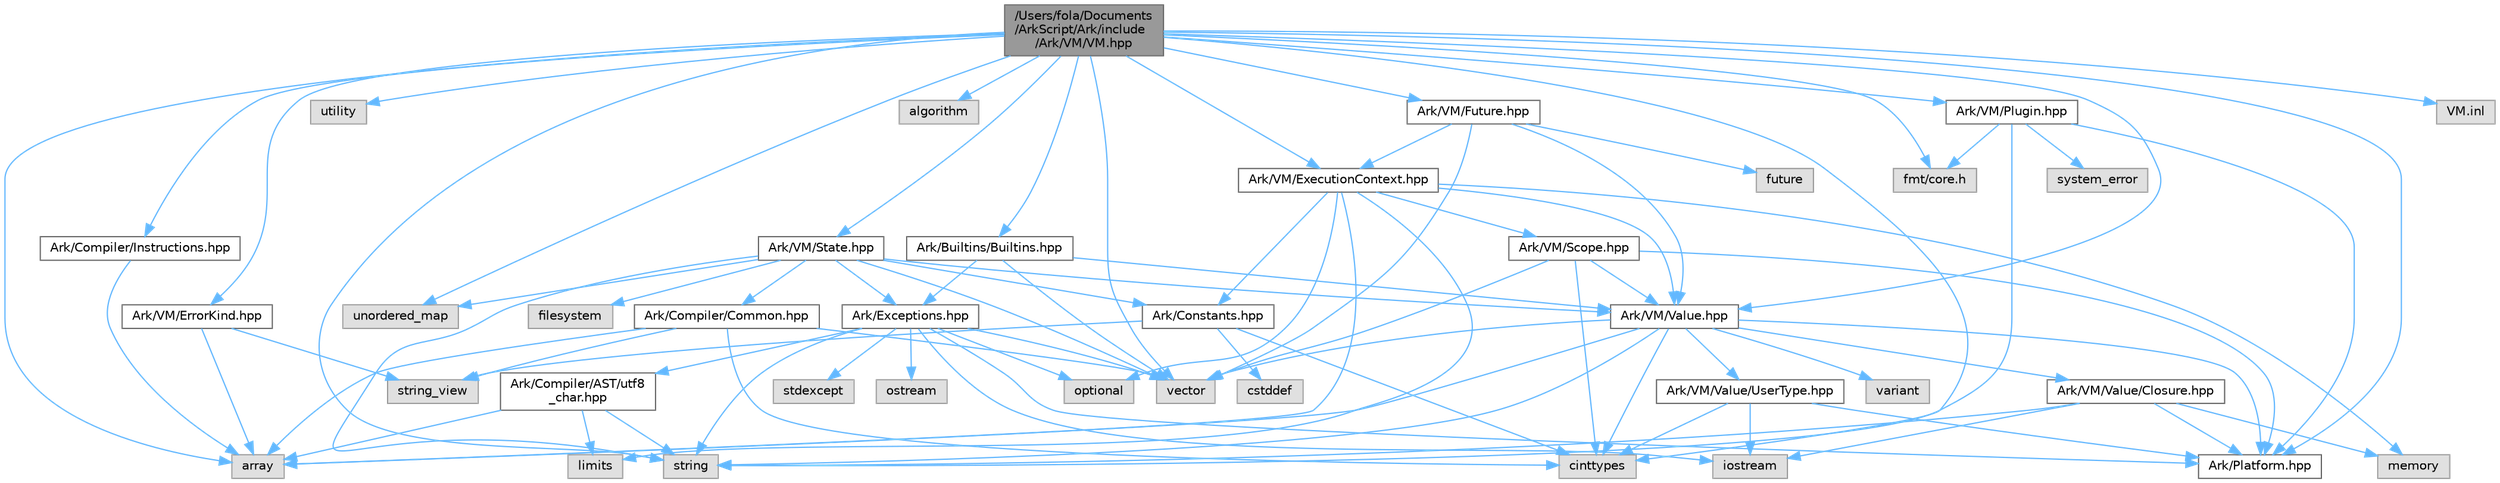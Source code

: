 digraph "/Users/fola/Documents/ArkScript/Ark/include/Ark/VM/VM.hpp"
{
 // INTERACTIVE_SVG=YES
 // LATEX_PDF_SIZE
  bgcolor="transparent";
  edge [fontname=Helvetica,fontsize=10,labelfontname=Helvetica,labelfontsize=10];
  node [fontname=Helvetica,fontsize=10,shape=box,height=0.2,width=0.4];
  Node1 [id="Node000001",label="/Users/fola/Documents\l/ArkScript/Ark/include\l/Ark/VM/VM.hpp",height=0.2,width=0.4,color="gray40", fillcolor="grey60", style="filled", fontcolor="black",tooltip="The ArkScript virtual machine."];
  Node1 -> Node2 [id="edge1_Node000001_Node000002",color="steelblue1",style="solid",tooltip=" "];
  Node2 [id="Node000002",label="array",height=0.2,width=0.4,color="grey60", fillcolor="#E0E0E0", style="filled",tooltip=" "];
  Node1 -> Node3 [id="edge2_Node000001_Node000003",color="steelblue1",style="solid",tooltip=" "];
  Node3 [id="Node000003",label="vector",height=0.2,width=0.4,color="grey60", fillcolor="#E0E0E0", style="filled",tooltip=" "];
  Node1 -> Node4 [id="edge3_Node000001_Node000004",color="steelblue1",style="solid",tooltip=" "];
  Node4 [id="Node000004",label="string",height=0.2,width=0.4,color="grey60", fillcolor="#E0E0E0", style="filled",tooltip=" "];
  Node1 -> Node5 [id="edge4_Node000001_Node000005",color="steelblue1",style="solid",tooltip=" "];
  Node5 [id="Node000005",label="utility",height=0.2,width=0.4,color="grey60", fillcolor="#E0E0E0", style="filled",tooltip=" "];
  Node1 -> Node6 [id="edge5_Node000001_Node000006",color="steelblue1",style="solid",tooltip=" "];
  Node6 [id="Node000006",label="cinttypes",height=0.2,width=0.4,color="grey60", fillcolor="#E0E0E0", style="filled",tooltip=" "];
  Node1 -> Node7 [id="edge6_Node000001_Node000007",color="steelblue1",style="solid",tooltip=" "];
  Node7 [id="Node000007",label="unordered_map",height=0.2,width=0.4,color="grey60", fillcolor="#E0E0E0", style="filled",tooltip=" "];
  Node1 -> Node8 [id="edge7_Node000001_Node000008",color="steelblue1",style="solid",tooltip=" "];
  Node8 [id="Node000008",label="algorithm",height=0.2,width=0.4,color="grey60", fillcolor="#E0E0E0", style="filled",tooltip=" "];
  Node1 -> Node9 [id="edge8_Node000001_Node000009",color="steelblue1",style="solid",tooltip=" "];
  Node9 [id="Node000009",label="fmt/core.h",height=0.2,width=0.4,color="grey60", fillcolor="#E0E0E0", style="filled",tooltip=" "];
  Node1 -> Node10 [id="edge9_Node000001_Node000010",color="steelblue1",style="solid",tooltip=" "];
  Node10 [id="Node000010",label="Ark/Compiler/Instructions.hpp",height=0.2,width=0.4,color="grey40", fillcolor="white", style="filled",URL="$d8/daa/Instructions_8hpp.html",tooltip="The different instructions used by the compiler and virtual machine."];
  Node10 -> Node2 [id="edge10_Node000010_Node000002",color="steelblue1",style="solid",tooltip=" "];
  Node1 -> Node11 [id="edge11_Node000001_Node000011",color="steelblue1",style="solid",tooltip=" "];
  Node11 [id="Node000011",label="Ark/VM/Value.hpp",height=0.2,width=0.4,color="grey40", fillcolor="white", style="filled",URL="$de/dfd/Value_8hpp.html",tooltip=" "];
  Node11 -> Node3 [id="edge12_Node000011_Node000003",color="steelblue1",style="solid",tooltip=" "];
  Node11 -> Node12 [id="edge13_Node000011_Node000012",color="steelblue1",style="solid",tooltip=" "];
  Node12 [id="Node000012",label="variant",height=0.2,width=0.4,color="grey60", fillcolor="#E0E0E0", style="filled",tooltip=" "];
  Node11 -> Node4 [id="edge14_Node000011_Node000004",color="steelblue1",style="solid",tooltip=" "];
  Node11 -> Node6 [id="edge15_Node000011_Node000006",color="steelblue1",style="solid",tooltip=" "];
  Node11 -> Node2 [id="edge16_Node000011_Node000002",color="steelblue1",style="solid",tooltip=" "];
  Node11 -> Node13 [id="edge17_Node000011_Node000013",color="steelblue1",style="solid",tooltip=" "];
  Node13 [id="Node000013",label="Ark/VM/Value/Closure.hpp",height=0.2,width=0.4,color="grey40", fillcolor="white", style="filled",URL="$dc/dd5/Closure_8hpp.html",tooltip="Subtype of the value type, handling closures."];
  Node13 -> Node14 [id="edge18_Node000013_Node000014",color="steelblue1",style="solid",tooltip=" "];
  Node14 [id="Node000014",label="memory",height=0.2,width=0.4,color="grey60", fillcolor="#E0E0E0", style="filled",tooltip=" "];
  Node13 -> Node15 [id="edge19_Node000013_Node000015",color="steelblue1",style="solid",tooltip=" "];
  Node15 [id="Node000015",label="iostream",height=0.2,width=0.4,color="grey60", fillcolor="#E0E0E0", style="filled",tooltip=" "];
  Node13 -> Node4 [id="edge20_Node000013_Node000004",color="steelblue1",style="solid",tooltip=" "];
  Node13 -> Node16 [id="edge21_Node000013_Node000016",color="steelblue1",style="solid",tooltip=" "];
  Node16 [id="Node000016",label="Ark/Platform.hpp",height=0.2,width=0.4,color="grey40", fillcolor="white", style="filled",URL="$d5/d40/Platform_8hpp.html",tooltip="ArkScript configuration macros."];
  Node11 -> Node17 [id="edge22_Node000011_Node000017",color="steelblue1",style="solid",tooltip=" "];
  Node17 [id="Node000017",label="Ark/VM/Value/UserType.hpp",height=0.2,width=0.4,color="grey40", fillcolor="white", style="filled",URL="$dc/d3d/UserType_8hpp.html",tooltip="Subtype of the value, capable of handling any C++ type."];
  Node17 -> Node15 [id="edge23_Node000017_Node000015",color="steelblue1",style="solid",tooltip=" "];
  Node17 -> Node6 [id="edge24_Node000017_Node000006",color="steelblue1",style="solid",tooltip=" "];
  Node17 -> Node16 [id="edge25_Node000017_Node000016",color="steelblue1",style="solid",tooltip=" "];
  Node11 -> Node16 [id="edge26_Node000011_Node000016",color="steelblue1",style="solid",tooltip=" "];
  Node1 -> Node18 [id="edge27_Node000001_Node000018",color="steelblue1",style="solid",tooltip=" "];
  Node18 [id="Node000018",label="Ark/VM/State.hpp",height=0.2,width=0.4,color="grey40", fillcolor="white", style="filled",URL="$d0/db5/State_8hpp.html",tooltip="State used by the virtual machine: it loads the bytecode, can compile it if needed,..."];
  Node18 -> Node4 [id="edge28_Node000018_Node000004",color="steelblue1",style="solid",tooltip=" "];
  Node18 -> Node3 [id="edge29_Node000018_Node000003",color="steelblue1",style="solid",tooltip=" "];
  Node18 -> Node7 [id="edge30_Node000018_Node000007",color="steelblue1",style="solid",tooltip=" "];
  Node18 -> Node19 [id="edge31_Node000018_Node000019",color="steelblue1",style="solid",tooltip=" "];
  Node19 [id="Node000019",label="filesystem",height=0.2,width=0.4,color="grey60", fillcolor="#E0E0E0", style="filled",tooltip=" "];
  Node18 -> Node20 [id="edge32_Node000018_Node000020",color="steelblue1",style="solid",tooltip=" "];
  Node20 [id="Node000020",label="Ark/Constants.hpp",height=0.2,width=0.4,color="grey40", fillcolor="white", style="filled",URL="$d6/de9/Constants_8hpp.html",tooltip="Constants used by ArkScript."];
  Node20 -> Node21 [id="edge33_Node000020_Node000021",color="steelblue1",style="solid",tooltip=" "];
  Node21 [id="Node000021",label="string_view",height=0.2,width=0.4,color="grey60", fillcolor="#E0E0E0", style="filled",tooltip=" "];
  Node20 -> Node6 [id="edge34_Node000020_Node000006",color="steelblue1",style="solid",tooltip=" "];
  Node20 -> Node22 [id="edge35_Node000020_Node000022",color="steelblue1",style="solid",tooltip=" "];
  Node22 [id="Node000022",label="cstddef",height=0.2,width=0.4,color="grey60", fillcolor="#E0E0E0", style="filled",tooltip=" "];
  Node18 -> Node11 [id="edge36_Node000018_Node000011",color="steelblue1",style="solid",tooltip=" "];
  Node18 -> Node23 [id="edge37_Node000018_Node000023",color="steelblue1",style="solid",tooltip=" "];
  Node23 [id="Node000023",label="Ark/Compiler/Common.hpp",height=0.2,width=0.4,color="grey40", fillcolor="white", style="filled",URL="$d8/ddd/Common_8hpp.html",tooltip="Common code for the compiler."];
  Node23 -> Node2 [id="edge38_Node000023_Node000002",color="steelblue1",style="solid",tooltip=" "];
  Node23 -> Node21 [id="edge39_Node000023_Node000021",color="steelblue1",style="solid",tooltip=" "];
  Node23 -> Node3 [id="edge40_Node000023_Node000003",color="steelblue1",style="solid",tooltip=" "];
  Node23 -> Node6 [id="edge41_Node000023_Node000006",color="steelblue1",style="solid",tooltip=" "];
  Node18 -> Node24 [id="edge42_Node000018_Node000024",color="steelblue1",style="solid",tooltip=" "];
  Node24 [id="Node000024",label="Ark/Exceptions.hpp",height=0.2,width=0.4,color="grey40", fillcolor="white", style="filled",URL="$d2/de9/Exceptions_8hpp.html",tooltip="ArkScript homemade exceptions."];
  Node24 -> Node4 [id="edge43_Node000024_Node000004",color="steelblue1",style="solid",tooltip=" "];
  Node24 -> Node3 [id="edge44_Node000024_Node000003",color="steelblue1",style="solid",tooltip=" "];
  Node24 -> Node25 [id="edge45_Node000024_Node000025",color="steelblue1",style="solid",tooltip=" "];
  Node25 [id="Node000025",label="stdexcept",height=0.2,width=0.4,color="grey60", fillcolor="#E0E0E0", style="filled",tooltip=" "];
  Node24 -> Node26 [id="edge46_Node000024_Node000026",color="steelblue1",style="solid",tooltip=" "];
  Node26 [id="Node000026",label="optional",height=0.2,width=0.4,color="grey60", fillcolor="#E0E0E0", style="filled",tooltip=" "];
  Node24 -> Node27 [id="edge47_Node000024_Node000027",color="steelblue1",style="solid",tooltip=" "];
  Node27 [id="Node000027",label="ostream",height=0.2,width=0.4,color="grey60", fillcolor="#E0E0E0", style="filled",tooltip=" "];
  Node24 -> Node15 [id="edge48_Node000024_Node000015",color="steelblue1",style="solid",tooltip=" "];
  Node24 -> Node28 [id="edge49_Node000024_Node000028",color="steelblue1",style="solid",tooltip=" "];
  Node28 [id="Node000028",label="Ark/Compiler/AST/utf8\l_char.hpp",height=0.2,width=0.4,color="grey40", fillcolor="white", style="filled",URL="$db/d4e/utf8__char_8hpp.html",tooltip=" "];
  Node28 -> Node2 [id="edge50_Node000028_Node000002",color="steelblue1",style="solid",tooltip=" "];
  Node28 -> Node4 [id="edge51_Node000028_Node000004",color="steelblue1",style="solid",tooltip=" "];
  Node28 -> Node29 [id="edge52_Node000028_Node000029",color="steelblue1",style="solid",tooltip=" "];
  Node29 [id="Node000029",label="limits",height=0.2,width=0.4,color="grey60", fillcolor="#E0E0E0", style="filled",tooltip=" "];
  Node24 -> Node16 [id="edge53_Node000024_Node000016",color="steelblue1",style="solid",tooltip=" "];
  Node1 -> Node30 [id="edge54_Node000001_Node000030",color="steelblue1",style="solid",tooltip=" "];
  Node30 [id="Node000030",label="Ark/VM/ErrorKind.hpp",height=0.2,width=0.4,color="grey40", fillcolor="white", style="filled",URL="$de/df9/ErrorKind_8hpp.html",tooltip=" "];
  Node30 -> Node2 [id="edge55_Node000030_Node000002",color="steelblue1",style="solid",tooltip=" "];
  Node30 -> Node21 [id="edge56_Node000030_Node000021",color="steelblue1",style="solid",tooltip=" "];
  Node1 -> Node31 [id="edge57_Node000001_Node000031",color="steelblue1",style="solid",tooltip=" "];
  Node31 [id="Node000031",label="Ark/VM/ExecutionContext.hpp",height=0.2,width=0.4,color="grey40", fillcolor="white", style="filled",URL="$db/df6/ExecutionContext_8hpp.html",tooltip="Keeping track of the internal data needed by the VM."];
  Node31 -> Node2 [id="edge58_Node000031_Node000002",color="steelblue1",style="solid",tooltip=" "];
  Node31 -> Node29 [id="edge59_Node000031_Node000029",color="steelblue1",style="solid",tooltip=" "];
  Node31 -> Node14 [id="edge60_Node000031_Node000014",color="steelblue1",style="solid",tooltip=" "];
  Node31 -> Node26 [id="edge61_Node000031_Node000026",color="steelblue1",style="solid",tooltip=" "];
  Node31 -> Node20 [id="edge62_Node000031_Node000020",color="steelblue1",style="solid",tooltip=" "];
  Node31 -> Node11 [id="edge63_Node000031_Node000011",color="steelblue1",style="solid",tooltip=" "];
  Node31 -> Node32 [id="edge64_Node000031_Node000032",color="steelblue1",style="solid",tooltip=" "];
  Node32 [id="Node000032",label="Ark/VM/Scope.hpp",height=0.2,width=0.4,color="grey40", fillcolor="white", style="filled",URL="$d8/dcd/Scope_8hpp.html",tooltip="The virtual machine scope system."];
  Node32 -> Node3 [id="edge65_Node000032_Node000003",color="steelblue1",style="solid",tooltip=" "];
  Node32 -> Node6 [id="edge66_Node000032_Node000006",color="steelblue1",style="solid",tooltip=" "];
  Node32 -> Node16 [id="edge67_Node000032_Node000016",color="steelblue1",style="solid",tooltip=" "];
  Node32 -> Node11 [id="edge68_Node000032_Node000011",color="steelblue1",style="solid",tooltip=" "];
  Node1 -> Node33 [id="edge69_Node000001_Node000033",color="steelblue1",style="solid",tooltip=" "];
  Node33 [id="Node000033",label="Ark/Builtins/Builtins.hpp",height=0.2,width=0.4,color="grey40", fillcolor="white", style="filled",URL="$da/d84/Builtins_8hpp.html",tooltip="Host the declaration of all the ArkScript builtins."];
  Node33 -> Node3 [id="edge70_Node000033_Node000003",color="steelblue1",style="solid",tooltip=" "];
  Node33 -> Node11 [id="edge71_Node000033_Node000011",color="steelblue1",style="solid",tooltip=" "];
  Node33 -> Node24 [id="edge72_Node000033_Node000024",color="steelblue1",style="solid",tooltip=" "];
  Node1 -> Node16 [id="edge73_Node000001_Node000016",color="steelblue1",style="solid",tooltip=" "];
  Node1 -> Node34 [id="edge74_Node000001_Node000034",color="steelblue1",style="solid",tooltip=" "];
  Node34 [id="Node000034",label="Ark/VM/Plugin.hpp",height=0.2,width=0.4,color="grey40", fillcolor="white", style="filled",URL="$db/d0e/Plugin_8hpp.html",tooltip="Loads .dll/.so/.dynlib files."];
  Node34 -> Node16 [id="edge75_Node000034_Node000016",color="steelblue1",style="solid",tooltip=" "];
  Node34 -> Node4 [id="edge76_Node000034_Node000004",color="steelblue1",style="solid",tooltip=" "];
  Node34 -> Node35 [id="edge77_Node000034_Node000035",color="steelblue1",style="solid",tooltip=" "];
  Node35 [id="Node000035",label="system_error",height=0.2,width=0.4,color="grey60", fillcolor="#E0E0E0", style="filled",tooltip=" "];
  Node34 -> Node9 [id="edge78_Node000034_Node000009",color="steelblue1",style="solid",tooltip=" "];
  Node1 -> Node36 [id="edge79_Node000001_Node000036",color="steelblue1",style="solid",tooltip=" "];
  Node36 [id="Node000036",label="Ark/VM/Future.hpp",height=0.2,width=0.4,color="grey40", fillcolor="white", style="filled",URL="$d0/dda/Future_8hpp.html",tooltip=" "];
  Node36 -> Node37 [id="edge80_Node000036_Node000037",color="steelblue1",style="solid",tooltip=" "];
  Node37 [id="Node000037",label="future",height=0.2,width=0.4,color="grey60", fillcolor="#E0E0E0", style="filled",tooltip=" "];
  Node36 -> Node3 [id="edge81_Node000036_Node000003",color="steelblue1",style="solid",tooltip=" "];
  Node36 -> Node11 [id="edge82_Node000036_Node000011",color="steelblue1",style="solid",tooltip=" "];
  Node36 -> Node31 [id="edge83_Node000036_Node000031",color="steelblue1",style="solid",tooltip=" "];
  Node1 -> Node38 [id="edge84_Node000001_Node000038",color="steelblue1",style="solid",tooltip=" "];
  Node38 [id="Node000038",label="VM.inl",height=0.2,width=0.4,color="grey60", fillcolor="#E0E0E0", style="filled",tooltip=" "];
}
